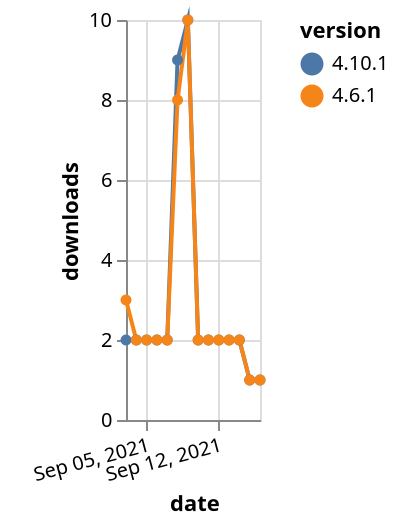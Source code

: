 {"$schema": "https://vega.github.io/schema/vega-lite/v5.json", "description": "A simple bar chart with embedded data.", "data": {"values": [{"date": "2021-09-03", "total": 5641, "delta": 2, "version": "4.10.1"}, {"date": "2021-09-04", "total": 5643, "delta": 2, "version": "4.10.1"}, {"date": "2021-09-05", "total": 5645, "delta": 2, "version": "4.10.1"}, {"date": "2021-09-06", "total": 5647, "delta": 2, "version": "4.10.1"}, {"date": "2021-09-07", "total": 5649, "delta": 2, "version": "4.10.1"}, {"date": "2021-09-08", "total": 5658, "delta": 9, "version": "4.10.1"}, {"date": "2021-09-09", "total": 5668, "delta": 10, "version": "4.10.1"}, {"date": "2021-09-10", "total": 5670, "delta": 2, "version": "4.10.1"}, {"date": "2021-09-11", "total": 5672, "delta": 2, "version": "4.10.1"}, {"date": "2021-09-12", "total": 5674, "delta": 2, "version": "4.10.1"}, {"date": "2021-09-13", "total": 5676, "delta": 2, "version": "4.10.1"}, {"date": "2021-09-14", "total": 5678, "delta": 2, "version": "4.10.1"}, {"date": "2021-09-15", "total": 5679, "delta": 1, "version": "4.10.1"}, {"date": "2021-09-16", "total": 5680, "delta": 1, "version": "4.10.1"}, {"date": "2021-09-03", "total": 4804, "delta": 3, "version": "4.6.1"}, {"date": "2021-09-04", "total": 4806, "delta": 2, "version": "4.6.1"}, {"date": "2021-09-05", "total": 4808, "delta": 2, "version": "4.6.1"}, {"date": "2021-09-06", "total": 4810, "delta": 2, "version": "4.6.1"}, {"date": "2021-09-07", "total": 4812, "delta": 2, "version": "4.6.1"}, {"date": "2021-09-08", "total": 4820, "delta": 8, "version": "4.6.1"}, {"date": "2021-09-09", "total": 4830, "delta": 10, "version": "4.6.1"}, {"date": "2021-09-10", "total": 4832, "delta": 2, "version": "4.6.1"}, {"date": "2021-09-11", "total": 4834, "delta": 2, "version": "4.6.1"}, {"date": "2021-09-12", "total": 4836, "delta": 2, "version": "4.6.1"}, {"date": "2021-09-13", "total": 4838, "delta": 2, "version": "4.6.1"}, {"date": "2021-09-14", "total": 4840, "delta": 2, "version": "4.6.1"}, {"date": "2021-09-15", "total": 4841, "delta": 1, "version": "4.6.1"}, {"date": "2021-09-16", "total": 4842, "delta": 1, "version": "4.6.1"}]}, "width": "container", "mark": {"type": "line", "point": {"filled": true}}, "encoding": {"x": {"field": "date", "type": "temporal", "timeUnit": "yearmonthdate", "title": "date", "axis": {"labelAngle": -15}}, "y": {"field": "delta", "type": "quantitative", "title": "downloads"}, "color": {"field": "version", "type": "nominal"}, "tooltip": {"field": "delta"}}}